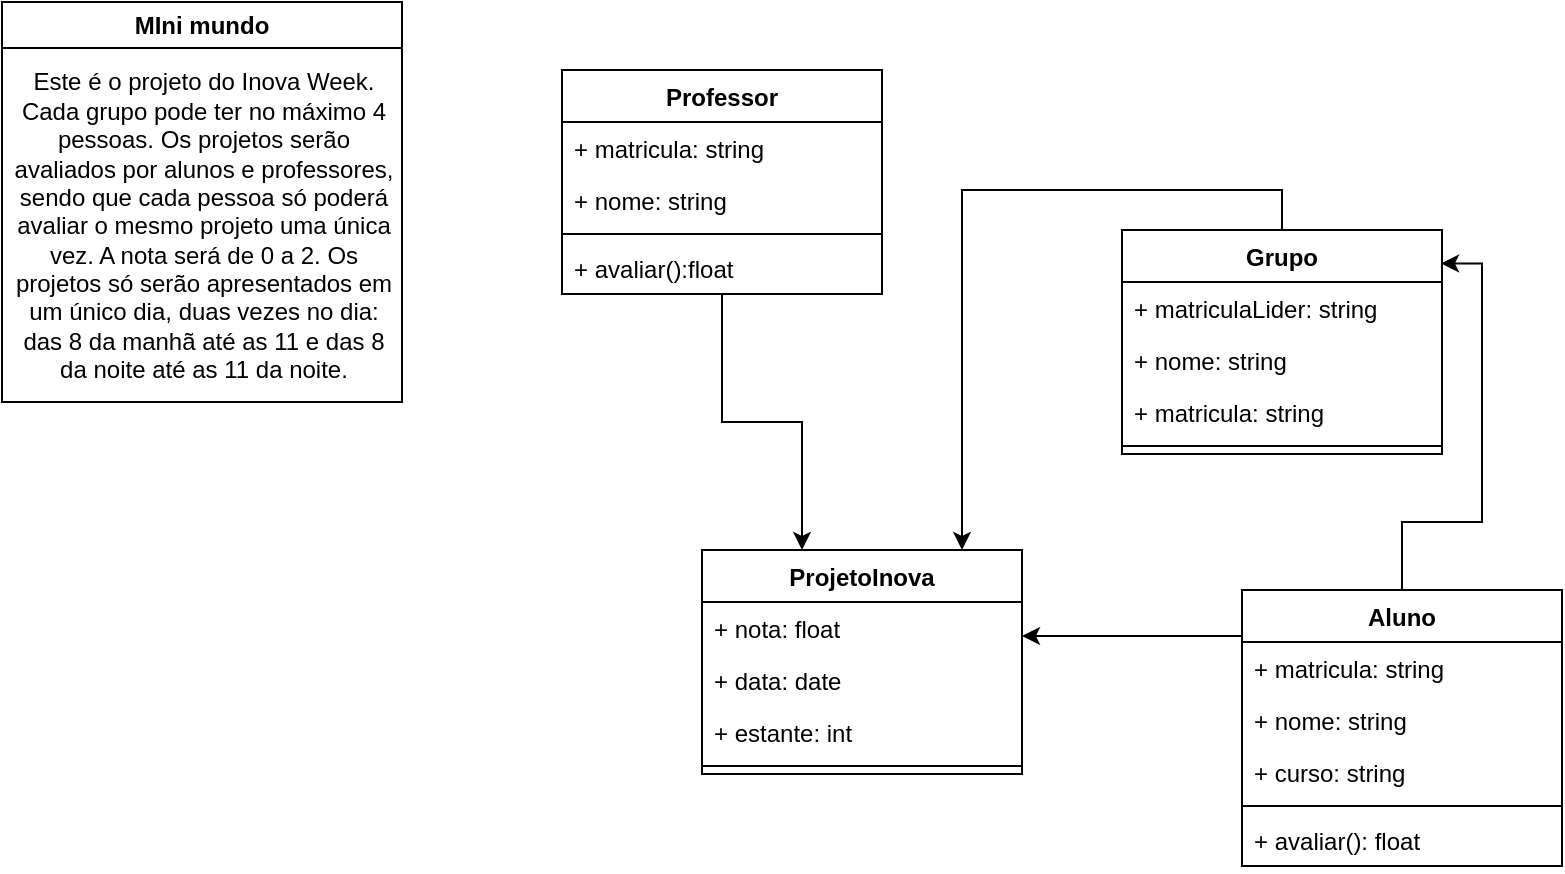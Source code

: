 <mxfile version="22.1.4" type="device">
  <diagram name="Página-1" id="Y8Qk--tgnwYBx-l58MOT">
    <mxGraphModel dx="1062" dy="579" grid="1" gridSize="10" guides="1" tooltips="1" connect="1" arrows="1" fold="1" page="1" pageScale="1" pageWidth="827" pageHeight="1169" math="0" shadow="0">
      <root>
        <mxCell id="0" />
        <mxCell id="1" parent="0" />
        <mxCell id="2HCNmOpep_N7QFvDaUxF-2" value="ProjetoInova" style="swimlane;fontStyle=1;align=center;verticalAlign=top;childLayout=stackLayout;horizontal=1;startSize=26;horizontalStack=0;resizeParent=1;resizeParentMax=0;resizeLast=0;collapsible=1;marginBottom=0;whiteSpace=wrap;html=1;" vertex="1" parent="1">
          <mxGeometry x="350" y="480" width="160" height="112" as="geometry">
            <mxRectangle x="414" y="137" width="100" height="30" as="alternateBounds" />
          </mxGeometry>
        </mxCell>
        <mxCell id="2HCNmOpep_N7QFvDaUxF-3" value="+ nota: float" style="text;strokeColor=none;fillColor=none;align=left;verticalAlign=top;spacingLeft=4;spacingRight=4;overflow=hidden;rotatable=0;points=[[0,0.5],[1,0.5]];portConstraint=eastwest;whiteSpace=wrap;html=1;" vertex="1" parent="2HCNmOpep_N7QFvDaUxF-2">
          <mxGeometry y="26" width="160" height="26" as="geometry" />
        </mxCell>
        <mxCell id="2HCNmOpep_N7QFvDaUxF-42" value="+ data: date" style="text;strokeColor=none;fillColor=none;align=left;verticalAlign=top;spacingLeft=4;spacingRight=4;overflow=hidden;rotatable=0;points=[[0,0.5],[1,0.5]];portConstraint=eastwest;whiteSpace=wrap;html=1;" vertex="1" parent="2HCNmOpep_N7QFvDaUxF-2">
          <mxGeometry y="52" width="160" height="26" as="geometry" />
        </mxCell>
        <mxCell id="2HCNmOpep_N7QFvDaUxF-41" value="+ estante: int" style="text;strokeColor=none;fillColor=none;align=left;verticalAlign=top;spacingLeft=4;spacingRight=4;overflow=hidden;rotatable=0;points=[[0,0.5],[1,0.5]];portConstraint=eastwest;whiteSpace=wrap;html=1;" vertex="1" parent="2HCNmOpep_N7QFvDaUxF-2">
          <mxGeometry y="78" width="160" height="26" as="geometry" />
        </mxCell>
        <mxCell id="2HCNmOpep_N7QFvDaUxF-4" value="" style="line;strokeWidth=1;fillColor=none;align=left;verticalAlign=middle;spacingTop=-1;spacingLeft=3;spacingRight=3;rotatable=0;labelPosition=right;points=[];portConstraint=eastwest;strokeColor=inherit;" vertex="1" parent="2HCNmOpep_N7QFvDaUxF-2">
          <mxGeometry y="104" width="160" height="8" as="geometry" />
        </mxCell>
        <mxCell id="2HCNmOpep_N7QFvDaUxF-26" style="edgeStyle=orthogonalEdgeStyle;rounded=0;orthogonalLoop=1;jettySize=auto;html=1;" edge="1" parent="1" source="2HCNmOpep_N7QFvDaUxF-6" target="2HCNmOpep_N7QFvDaUxF-2">
          <mxGeometry relative="1" as="geometry">
            <mxPoint x="220" y="430" as="sourcePoint" />
            <Array as="points">
              <mxPoint x="360" y="416" />
              <mxPoint x="400" y="416" />
            </Array>
          </mxGeometry>
        </mxCell>
        <mxCell id="2HCNmOpep_N7QFvDaUxF-6" value="Professor" style="swimlane;fontStyle=1;align=center;verticalAlign=top;childLayout=stackLayout;horizontal=1;startSize=26;horizontalStack=0;resizeParent=1;resizeParentMax=0;resizeLast=0;collapsible=1;marginBottom=0;whiteSpace=wrap;html=1;" vertex="1" parent="1">
          <mxGeometry x="280" y="240" width="160" height="112" as="geometry">
            <mxRectangle x="414" y="137" width="100" height="30" as="alternateBounds" />
          </mxGeometry>
        </mxCell>
        <mxCell id="2HCNmOpep_N7QFvDaUxF-29" value="+ matricula: string" style="text;strokeColor=none;fillColor=none;align=left;verticalAlign=top;spacingLeft=4;spacingRight=4;overflow=hidden;rotatable=0;points=[[0,0.5],[1,0.5]];portConstraint=eastwest;whiteSpace=wrap;html=1;" vertex="1" parent="2HCNmOpep_N7QFvDaUxF-6">
          <mxGeometry y="26" width="160" height="26" as="geometry" />
        </mxCell>
        <mxCell id="2HCNmOpep_N7QFvDaUxF-7" value="+ nome: string" style="text;strokeColor=none;fillColor=none;align=left;verticalAlign=top;spacingLeft=4;spacingRight=4;overflow=hidden;rotatable=0;points=[[0,0.5],[1,0.5]];portConstraint=eastwest;whiteSpace=wrap;html=1;" vertex="1" parent="2HCNmOpep_N7QFvDaUxF-6">
          <mxGeometry y="52" width="160" height="26" as="geometry" />
        </mxCell>
        <mxCell id="2HCNmOpep_N7QFvDaUxF-8" value="" style="line;strokeWidth=1;fillColor=none;align=left;verticalAlign=middle;spacingTop=-1;spacingLeft=3;spacingRight=3;rotatable=0;labelPosition=right;points=[];portConstraint=eastwest;strokeColor=inherit;" vertex="1" parent="2HCNmOpep_N7QFvDaUxF-6">
          <mxGeometry y="78" width="160" height="8" as="geometry" />
        </mxCell>
        <mxCell id="2HCNmOpep_N7QFvDaUxF-9" value="+ avaliar():float" style="text;strokeColor=none;fillColor=none;align=left;verticalAlign=top;spacingLeft=4;spacingRight=4;overflow=hidden;rotatable=0;points=[[0,0.5],[1,0.5]];portConstraint=eastwest;whiteSpace=wrap;html=1;" vertex="1" parent="2HCNmOpep_N7QFvDaUxF-6">
          <mxGeometry y="86" width="160" height="26" as="geometry" />
        </mxCell>
        <mxCell id="2HCNmOpep_N7QFvDaUxF-27" style="edgeStyle=orthogonalEdgeStyle;rounded=0;orthogonalLoop=1;jettySize=auto;html=1;exitX=0;exitY=0;exitDx=0;exitDy=0;" edge="1" parent="1" source="2HCNmOpep_N7QFvDaUxF-10" target="2HCNmOpep_N7QFvDaUxF-2">
          <mxGeometry relative="1" as="geometry">
            <Array as="points">
              <mxPoint x="620" y="523" />
            </Array>
          </mxGeometry>
        </mxCell>
        <mxCell id="2HCNmOpep_N7QFvDaUxF-10" value="Aluno" style="swimlane;fontStyle=1;align=center;verticalAlign=top;childLayout=stackLayout;horizontal=1;startSize=26;horizontalStack=0;resizeParent=1;resizeParentMax=0;resizeLast=0;collapsible=1;marginBottom=0;whiteSpace=wrap;html=1;" vertex="1" parent="1">
          <mxGeometry x="620" y="500" width="160" height="138" as="geometry">
            <mxRectangle x="414" y="137" width="100" height="30" as="alternateBounds" />
          </mxGeometry>
        </mxCell>
        <mxCell id="2HCNmOpep_N7QFvDaUxF-31" value="+ matricula: string" style="text;strokeColor=none;fillColor=none;align=left;verticalAlign=top;spacingLeft=4;spacingRight=4;overflow=hidden;rotatable=0;points=[[0,0.5],[1,0.5]];portConstraint=eastwest;whiteSpace=wrap;html=1;" vertex="1" parent="2HCNmOpep_N7QFvDaUxF-10">
          <mxGeometry y="26" width="160" height="26" as="geometry" />
        </mxCell>
        <mxCell id="2HCNmOpep_N7QFvDaUxF-11" value="+ nome: string" style="text;strokeColor=none;fillColor=none;align=left;verticalAlign=top;spacingLeft=4;spacingRight=4;overflow=hidden;rotatable=0;points=[[0,0.5],[1,0.5]];portConstraint=eastwest;whiteSpace=wrap;html=1;" vertex="1" parent="2HCNmOpep_N7QFvDaUxF-10">
          <mxGeometry y="52" width="160" height="26" as="geometry" />
        </mxCell>
        <mxCell id="2HCNmOpep_N7QFvDaUxF-32" value="+ curso: string" style="text;strokeColor=none;fillColor=none;align=left;verticalAlign=top;spacingLeft=4;spacingRight=4;overflow=hidden;rotatable=0;points=[[0,0.5],[1,0.5]];portConstraint=eastwest;whiteSpace=wrap;html=1;" vertex="1" parent="2HCNmOpep_N7QFvDaUxF-10">
          <mxGeometry y="78" width="160" height="26" as="geometry" />
        </mxCell>
        <mxCell id="2HCNmOpep_N7QFvDaUxF-12" value="" style="line;strokeWidth=1;fillColor=none;align=left;verticalAlign=middle;spacingTop=-1;spacingLeft=3;spacingRight=3;rotatable=0;labelPosition=right;points=[];portConstraint=eastwest;strokeColor=inherit;" vertex="1" parent="2HCNmOpep_N7QFvDaUxF-10">
          <mxGeometry y="104" width="160" height="8" as="geometry" />
        </mxCell>
        <mxCell id="2HCNmOpep_N7QFvDaUxF-33" value="+ avaliar(): float" style="text;strokeColor=none;fillColor=none;align=left;verticalAlign=top;spacingLeft=4;spacingRight=4;overflow=hidden;rotatable=0;points=[[0,0.5],[1,0.5]];portConstraint=eastwest;whiteSpace=wrap;html=1;" vertex="1" parent="2HCNmOpep_N7QFvDaUxF-10">
          <mxGeometry y="112" width="160" height="26" as="geometry" />
        </mxCell>
        <mxCell id="2HCNmOpep_N7QFvDaUxF-24" style="edgeStyle=orthogonalEdgeStyle;rounded=0;orthogonalLoop=1;jettySize=auto;html=1;exitX=0.5;exitY=0;exitDx=0;exitDy=0;" edge="1" parent="1" source="2HCNmOpep_N7QFvDaUxF-14" target="2HCNmOpep_N7QFvDaUxF-2">
          <mxGeometry relative="1" as="geometry">
            <Array as="points">
              <mxPoint x="640" y="300" />
              <mxPoint x="480" y="300" />
            </Array>
          </mxGeometry>
        </mxCell>
        <mxCell id="2HCNmOpep_N7QFvDaUxF-14" value="Grupo" style="swimlane;fontStyle=1;align=center;verticalAlign=top;childLayout=stackLayout;horizontal=1;startSize=26;horizontalStack=0;resizeParent=1;resizeParentMax=0;resizeLast=0;collapsible=1;marginBottom=0;whiteSpace=wrap;html=1;" vertex="1" parent="1">
          <mxGeometry x="560" y="320" width="160" height="112" as="geometry">
            <mxRectangle x="414" y="137" width="100" height="30" as="alternateBounds" />
          </mxGeometry>
        </mxCell>
        <mxCell id="2HCNmOpep_N7QFvDaUxF-35" value="+ matriculaLider: string" style="text;strokeColor=none;fillColor=none;align=left;verticalAlign=top;spacingLeft=4;spacingRight=4;overflow=hidden;rotatable=0;points=[[0,0.5],[1,0.5]];portConstraint=eastwest;whiteSpace=wrap;html=1;" vertex="1" parent="2HCNmOpep_N7QFvDaUxF-14">
          <mxGeometry y="26" width="160" height="26" as="geometry" />
        </mxCell>
        <mxCell id="2HCNmOpep_N7QFvDaUxF-28" value="+ nome: string" style="text;strokeColor=none;fillColor=none;align=left;verticalAlign=top;spacingLeft=4;spacingRight=4;overflow=hidden;rotatable=0;points=[[0,0.5],[1,0.5]];portConstraint=eastwest;whiteSpace=wrap;html=1;" vertex="1" parent="2HCNmOpep_N7QFvDaUxF-14">
          <mxGeometry y="52" width="160" height="26" as="geometry" />
        </mxCell>
        <mxCell id="2HCNmOpep_N7QFvDaUxF-15" value="+ matricula: string" style="text;strokeColor=none;fillColor=none;align=left;verticalAlign=top;spacingLeft=4;spacingRight=4;overflow=hidden;rotatable=0;points=[[0,0.5],[1,0.5]];portConstraint=eastwest;whiteSpace=wrap;html=1;" vertex="1" parent="2HCNmOpep_N7QFvDaUxF-14">
          <mxGeometry y="78" width="160" height="26" as="geometry" />
        </mxCell>
        <mxCell id="2HCNmOpep_N7QFvDaUxF-16" value="" style="line;strokeWidth=1;fillColor=none;align=left;verticalAlign=middle;spacingTop=-1;spacingLeft=3;spacingRight=3;rotatable=0;labelPosition=right;points=[];portConstraint=eastwest;strokeColor=inherit;" vertex="1" parent="2HCNmOpep_N7QFvDaUxF-14">
          <mxGeometry y="104" width="160" height="8" as="geometry" />
        </mxCell>
        <mxCell id="2HCNmOpep_N7QFvDaUxF-25" style="edgeStyle=orthogonalEdgeStyle;rounded=0;orthogonalLoop=1;jettySize=auto;html=1;exitX=0.5;exitY=0;exitDx=0;exitDy=0;entryX=0.997;entryY=0.149;entryDx=0;entryDy=0;entryPerimeter=0;" edge="1" parent="1" source="2HCNmOpep_N7QFvDaUxF-10" target="2HCNmOpep_N7QFvDaUxF-14">
          <mxGeometry relative="1" as="geometry">
            <Array as="points">
              <mxPoint x="700" y="466" />
              <mxPoint x="740" y="466" />
              <mxPoint x="740" y="337" />
            </Array>
          </mxGeometry>
        </mxCell>
        <mxCell id="2HCNmOpep_N7QFvDaUxF-46" value="MIni mundo" style="swimlane;whiteSpace=wrap;html=1;" vertex="1" parent="1">
          <mxGeometry y="206" width="200" height="200" as="geometry" />
        </mxCell>
        <mxCell id="2HCNmOpep_N7QFvDaUxF-49" value="&lt;div style=&quot;text-align: center;&quot;&gt;Este é o projeto do Inova Week. Cada grupo pode ter no máximo 4 pessoas. Os projetos serão avaliados por alunos e professores, sendo que cada pessoa só poderá avaliar o mesmo projeto uma única vez. A nota será de 0 a 2. Os projetos só serão apresentados em um único dia, duas vezes no dia: das 8 da manhã até as 11 e das 8 da noite até as 11 da noite.&lt;br&gt;&lt;/div&gt;" style="text;strokeColor=none;fillColor=none;align=left;verticalAlign=middle;spacingLeft=4;spacingRight=4;overflow=hidden;points=[[0,0.5],[1,0.5]];portConstraint=eastwest;rotatable=0;whiteSpace=wrap;html=1;" vertex="1" parent="2HCNmOpep_N7QFvDaUxF-46">
          <mxGeometry y="24" width="200" height="176" as="geometry" />
        </mxCell>
      </root>
    </mxGraphModel>
  </diagram>
</mxfile>
